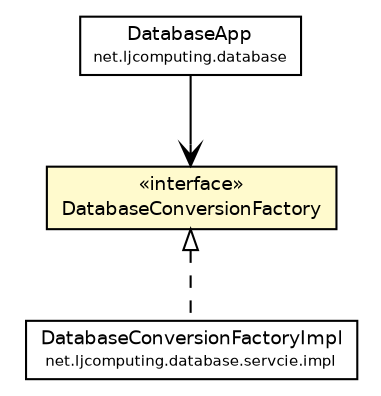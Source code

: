 #!/usr/local/bin/dot
#
# Class diagram 
# Generated by UMLGraph version R5_6 (http://www.umlgraph.org/)
#

digraph G {
	edge [fontname="Helvetica",fontsize=10,labelfontname="Helvetica",labelfontsize=10];
	node [fontname="Helvetica",fontsize=10,shape=plaintext];
	nodesep=0.25;
	ranksep=0.5;
	// net.ljcomputing.database.servcie.DatabaseConversionFactory
	c145 [label=<<table title="net.ljcomputing.database.servcie.DatabaseConversionFactory" border="0" cellborder="1" cellspacing="0" cellpadding="2" port="p" bgcolor="lemonChiffon" href="./DatabaseConversionFactory.html">
		<tr><td><table border="0" cellspacing="0" cellpadding="1">
<tr><td align="center" balign="center"> &#171;interface&#187; </td></tr>
<tr><td align="center" balign="center"> DatabaseConversionFactory </td></tr>
		</table></td></tr>
		</table>>, URL="./DatabaseConversionFactory.html", fontname="Helvetica", fontcolor="black", fontsize=9.0];
	// net.ljcomputing.database.servcie.impl.DatabaseConversionFactoryImpl
	c147 [label=<<table title="net.ljcomputing.database.servcie.impl.DatabaseConversionFactoryImpl" border="0" cellborder="1" cellspacing="0" cellpadding="2" port="p" href="./impl/DatabaseConversionFactoryImpl.html">
		<tr><td><table border="0" cellspacing="0" cellpadding="1">
<tr><td align="center" balign="center"> DatabaseConversionFactoryImpl </td></tr>
<tr><td align="center" balign="center"><font point-size="7.0"> net.ljcomputing.database.servcie.impl </font></td></tr>
		</table></td></tr>
		</table>>, URL="./impl/DatabaseConversionFactoryImpl.html", fontname="Helvetica", fontcolor="black", fontsize=9.0];
	// net.ljcomputing.database.DatabaseApp
	c151 [label=<<table title="net.ljcomputing.database.DatabaseApp" border="0" cellborder="1" cellspacing="0" cellpadding="2" port="p" href="../DatabaseApp.html">
		<tr><td><table border="0" cellspacing="0" cellpadding="1">
<tr><td align="center" balign="center"> DatabaseApp </td></tr>
<tr><td align="center" balign="center"><font point-size="7.0"> net.ljcomputing.database </font></td></tr>
		</table></td></tr>
		</table>>, URL="../DatabaseApp.html", fontname="Helvetica", fontcolor="black", fontsize=9.0];
	//net.ljcomputing.database.servcie.impl.DatabaseConversionFactoryImpl implements net.ljcomputing.database.servcie.DatabaseConversionFactory
	c145:p -> c147:p [dir=back,arrowtail=empty,style=dashed];
	// net.ljcomputing.database.DatabaseApp NAVASSOC net.ljcomputing.database.servcie.DatabaseConversionFactory
	c151:p -> c145:p [taillabel="", label="", headlabel="", fontname="Helvetica", fontcolor="black", fontsize=10.0, color="black", arrowhead=open];
}

